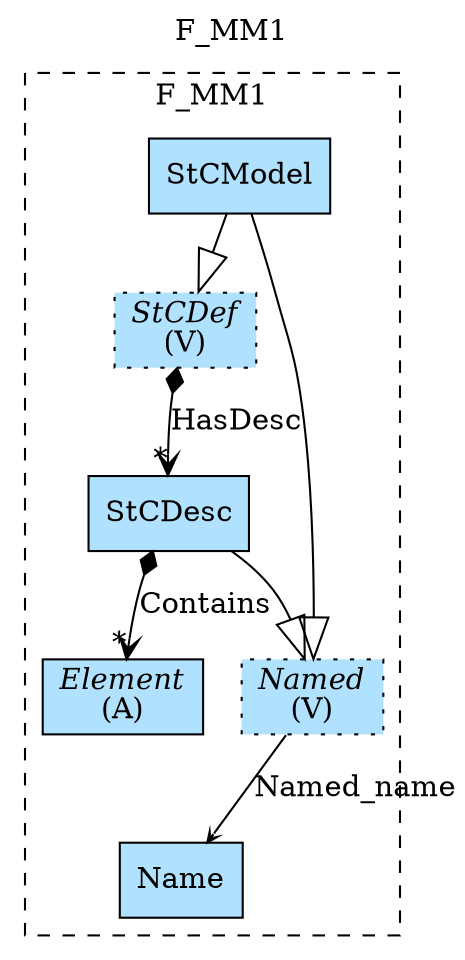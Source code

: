 digraph {graph[label=F_MM1,labelloc=tl,labelfontsize=12];
subgraph cluster_F_MM1{style=dashed;label=F_MM1;
"StCModel"[shape=record,fillcolor=lightskyblue1,style = filled,label="StCModel"];
"StCDef"[shape=record,fillcolor=lightskyblue1,style ="filled,dotted",label=<{<I>StCDef</I><br/>(V)}>];
"StCDesc"[shape=record,fillcolor=lightskyblue1,style = filled,label="StCDesc"];
"Element"[shape=record,fillcolor=lightskyblue1,style = filled,label=<{<I>Element</I><br/>(A)}>];
"Name"[shape=record,fillcolor=lightskyblue1,style = filled,label="Name"];
"Named"[shape=record,fillcolor=lightskyblue1,style ="filled,dotted",label=<{<I>Named</I><br/>(V)}>];

"StCDef"->"StCDesc"[label="HasDesc",arrowhead=vee,arrowtail=diamond,dir=both,headlabel="*"];
"StCDesc"->"Element"[label="Contains",arrowhead=vee,arrowtail=diamond,dir=both,headlabel="*"];
"Named"->"Name"[label="Named_name",arrowhead=vee,headlabel="",arrowsize=.5];
"StCDesc"->"Named"[arrowhead=onormal,arrowsize=2.0];
"StCModel"->"Named"[arrowhead=onormal,arrowsize=2.0];
"StCModel"->"StCDef"[arrowhead=onormal,arrowsize=2.0];

}
}